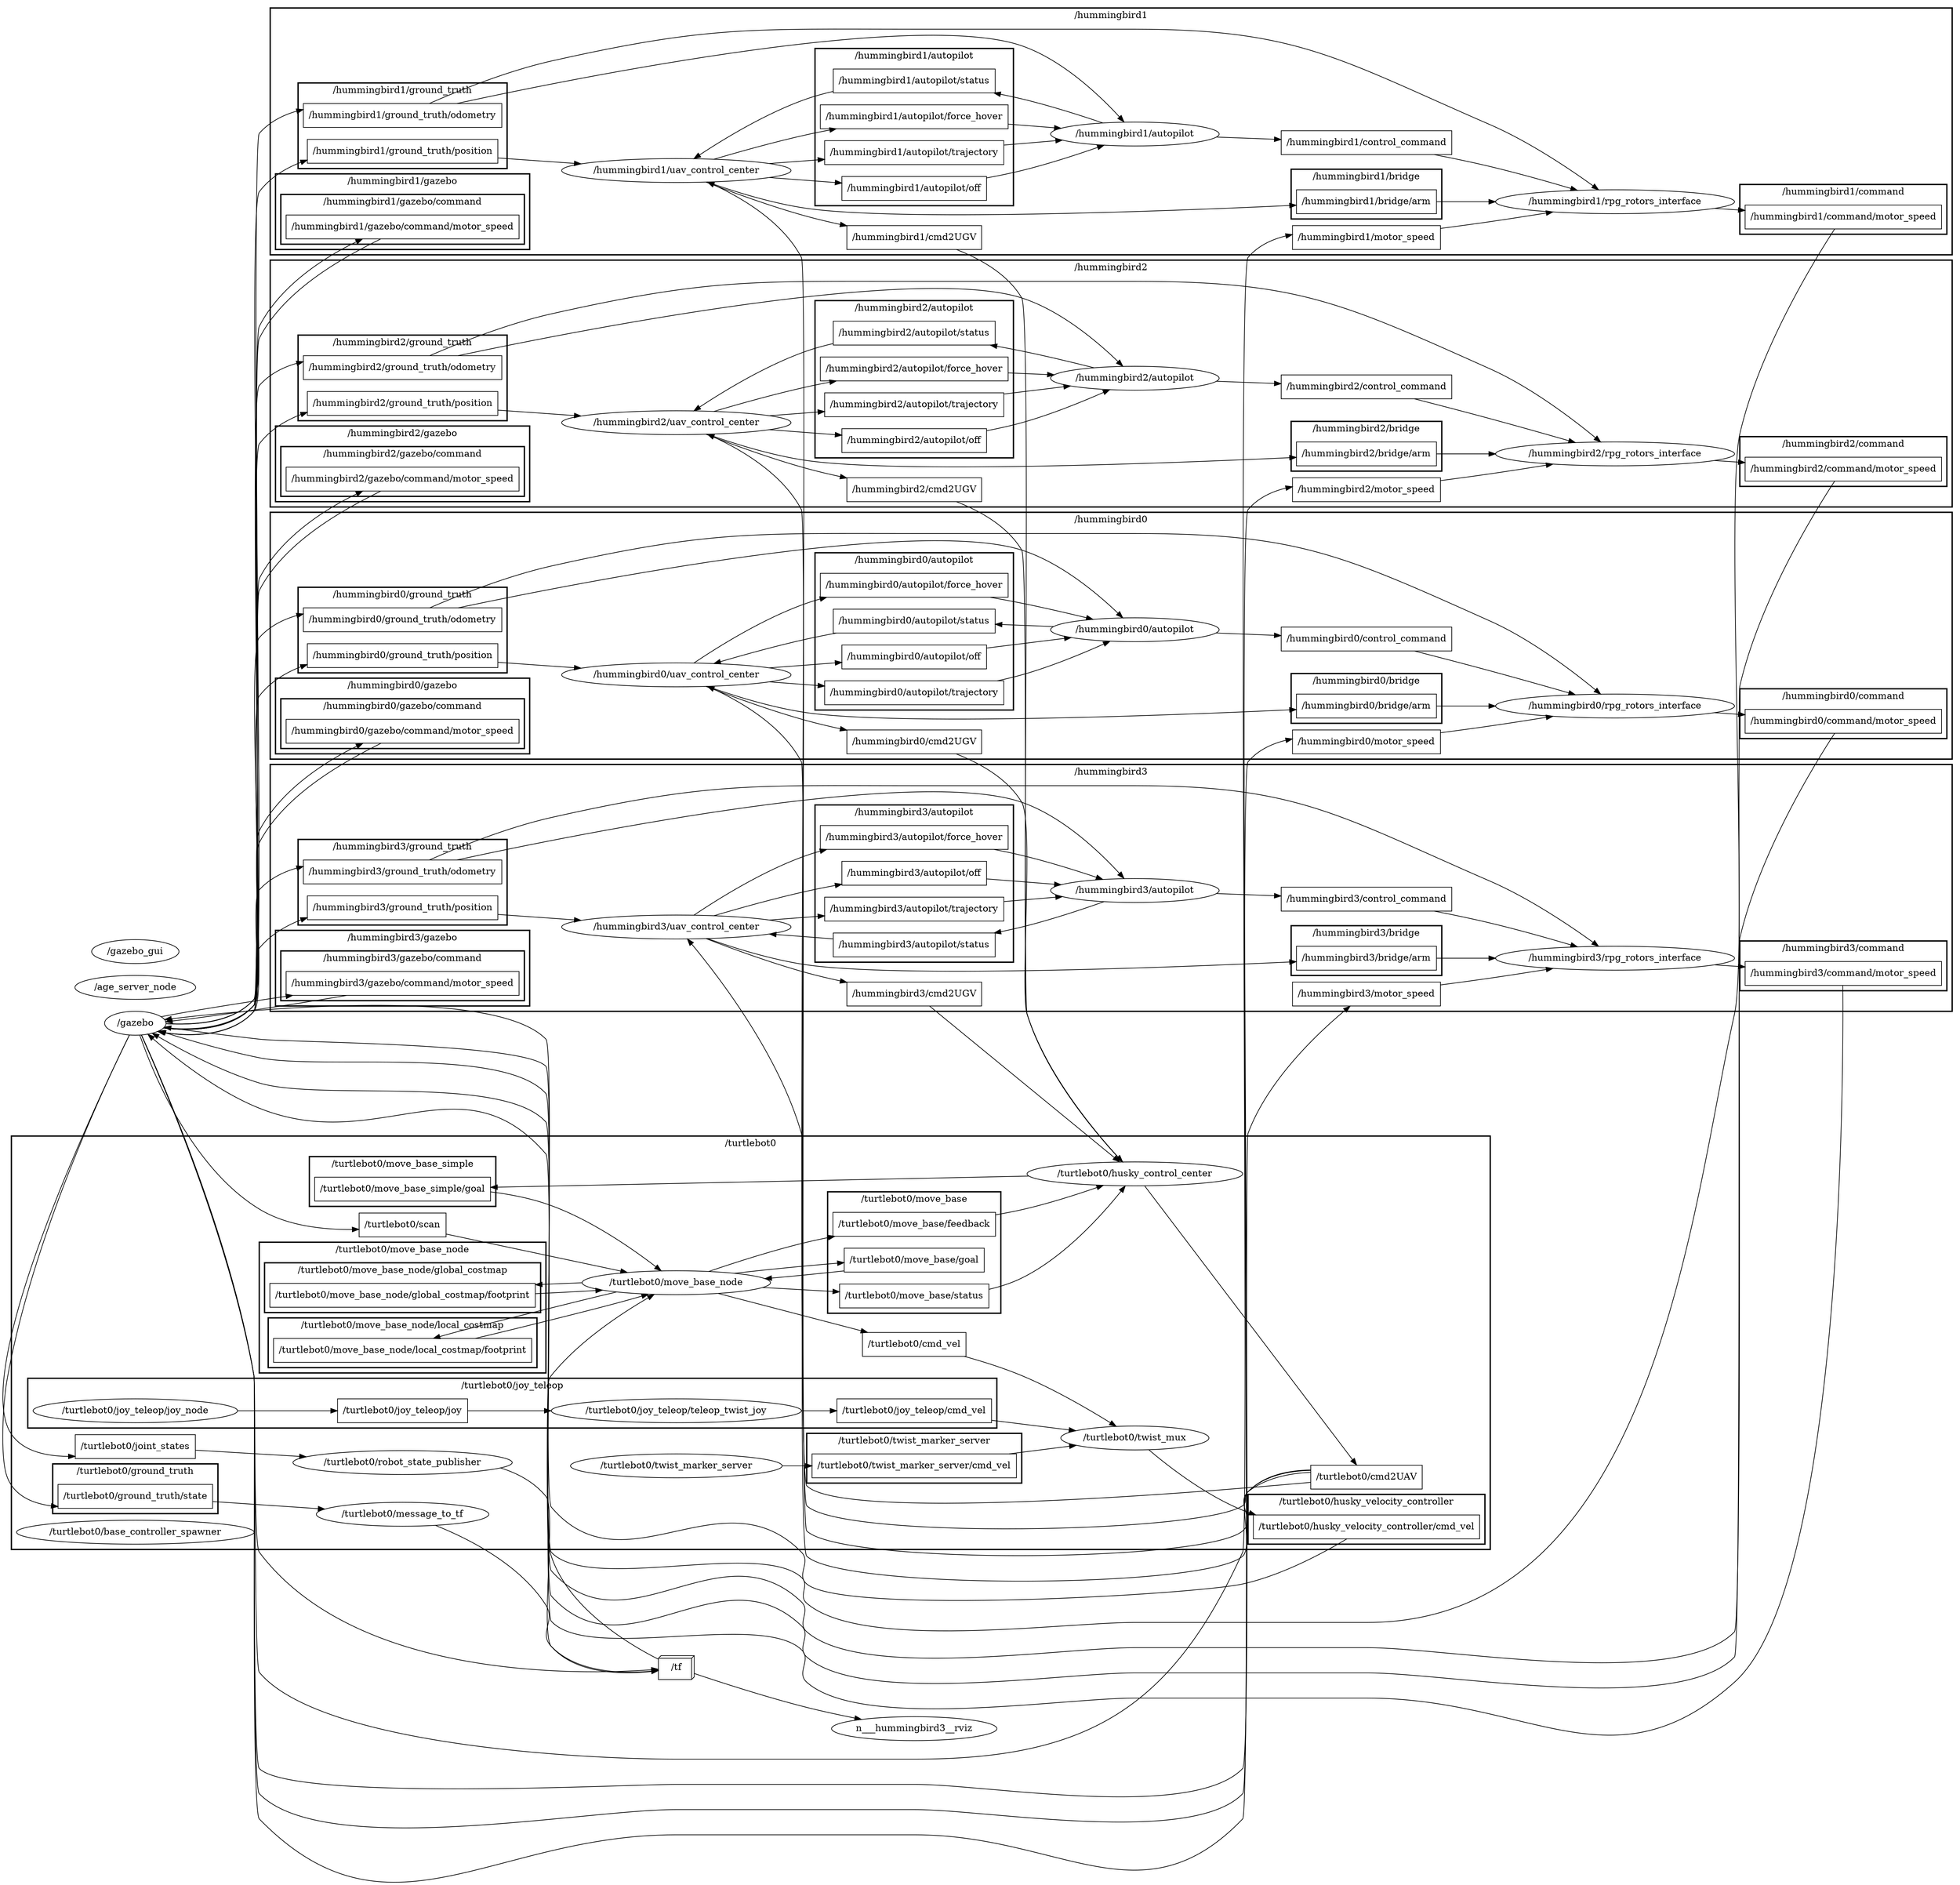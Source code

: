digraph graphname {
	graph [bb="0,0,2340.4,3004",
		compound=True,
		rank=same,
		rankdir=LR,
		ranksep=0.2
	];
	node [label="\N"];
	subgraph cluster___turtlebot0 {
		graph [bb="13.8,483.97,1776.6,1107",
			compound=True,
			label="/turtlebot0",
			lheight=0.21,
			lp="895.21,1095.5",
			lwidth=0.79,
			rank=same,
			rankdir=LR,
			ranksep=0.2,
			style=bold
		];
		subgraph cluster___turtlebot0__move_base_simple {
			graph [bb="364.88,1001,589.88,1076",
				compound=True,
				label="/turtlebot0/move_base_simple",
				lheight=0.21,
				lp="477.38,1064.5",
				lwidth=2.31,
				rank=same,
				rankdir=LR,
				ranksep=0.2,
				style=bold
			];
			t___turtlebot0__move_base_simple__goal			 [URL=topic_3A__turtlebot0__move_base_simple__goal,
				height=0.5,
				label="/turtlebot0/move_base_simple/goal",
				pos="477.38,1027",
				shape=box,
				tooltip="topic:/turtlebot0/move_base_simple/goal",
				width=2.9028];
		}
		subgraph cluster___turtlebot0__move_base {
			graph [bb="984.45,839.97,1191.4,1023",
				compound=True,
				label="/turtlebot0/move_base",
				lheight=0.21,
				lp="1087.9,1011.5",
				lwidth=1.69,
				rank=same,
				rankdir=LR,
				ranksep=0.2,
				style=bold
			];
			t___turtlebot0__move_base__feedback			 [URL=topic_3A__turtlebot0__move_base__feedback,
				height=0.5,
				label="/turtlebot0/move_base/feedback",
				pos="1087.9,973.97",
				shape=box,
				tooltip="topic:/turtlebot0/move_base/feedback",
				width=2.6528];
			t___turtlebot0__move_base__goal			 [URL=topic_3A__turtlebot0__move_base__goal,
				height=0.5,
				label="/turtlebot0/move_base/goal",
				pos="1087.9,919.97",
				shape=box,
				tooltip="topic:/turtlebot0/move_base/goal",
				width=2.2917];
			t___turtlebot0__move_base__status			 [URL=topic_3A__turtlebot0__move_base__status,
				height=0.5,
				label="/turtlebot0/move_base/status",
				pos="1087.9,865.97",
				shape=box,
				tooltip="topic:/turtlebot0/move_base/status",
				width=2.4028];
		}
		subgraph cluster___turtlebot0__ground_truth {
			graph [bb="63.587,537.97,255.59,612.97",
				compound=True,
				label="/turtlebot0/ground_truth",
				lheight=0.21,
				lp="159.59,601.47",
				lwidth=1.82,
				rank=same,
				rankdir=LR,
				ranksep=0.2,
				style=bold
			];
			t___turtlebot0__ground_truth__state			 [URL=topic_3A__turtlebot0__ground_truth__state,
				height=0.5,
				label="/turtlebot0/ground_truth/state",
				pos="159.59,563.97",
				shape=box,
				tooltip="topic:/turtlebot0/ground_truth/state",
				width=2.4444];
		}
		subgraph cluster___turtlebot0__move_base_node {
			graph [bb="305.38,749.97,649.38,946.97",
				compound=True,
				label="/turtlebot0/move_base_node",
				lheight=0.21,
				lp="477.38,935.47",
				lwidth=2.15,
				rank=same,
				rankdir=LR,
				ranksep=0.2,
				style=bold
			];
			subgraph cluster___turtlebot0__move_base_node__global_costmap {
				graph [bb="313.38,840.97,641.38,915.97",
					compound=True,
					label="/turtlebot0/move_base_node/global_costmap",
					lheight=0.21,
					lp="477.38,904.47",
					lwidth=3.40,
					rank=same,
					rankdir=LR,
					ranksep=0.2,
					style=bold
				];
				t___turtlebot0__move_base_node__global_costmap__footprint				 [URL=topic_3A__turtlebot0__move_base_node__global_costmap__footprint,
					height=0.5,
					label="/turtlebot0/move_base_node/global_costmap/footprint",
					pos="477.38,866.97",
					shape=box,
					tooltip="topic:/turtlebot0/move_base_node/global_costmap/footprint",
					width=4.3333];
			}
			subgraph cluster___turtlebot0__move_base_node__local_costmap {
				graph [bb="316.88,757.97,637.88,832.97",
					compound=True,
					label="/turtlebot0/move_base_node/local_costmap",
					lheight=0.21,
					lp="477.38,821.47",
					lwidth=3.31,
					rank=same,
					rankdir=LR,
					ranksep=0.2,
					style=bold
				];
				t___turtlebot0__move_base_node__local_costmap__footprint				 [URL=topic_3A__turtlebot0__move_base_node__local_costmap__footprint,
					height=0.5,
					label="/turtlebot0/move_base_node/local_costmap/footprint",
					pos="477.38,783.97",
					shape=box,
					tooltip="topic:/turtlebot0/move_base_node/local_costmap/footprint",
					width=4.2361];
			}
		}
		subgraph cluster___turtlebot0__joy_teleop {
			graph [bb="29.398,666.97,1188.4,741.97",
				compound=True,
				label="/turtlebot0/joy_teleop",
				lheight=0.21,
				lp="608.92,730.47",
				lwidth=1.64,
				rank=same,
				rankdir=LR,
				ranksep=0.2,
				style=bold
			];
			t___turtlebot0__joy_teleop__cmd_vel			 [URL=topic_3A__turtlebot0__joy_teleop__cmd_vel,
				height=0.5,
				label="/turtlebot0/joy_teleop/cmd_vel",
				pos="1087.9,692.97",
				shape=box,
				tooltip="topic:/turtlebot0/joy_teleop/cmd_vel",
				width=2.5694];
			t___turtlebot0__joy_teleop__joy			 [URL=topic_3A__turtlebot0__joy_teleop__joy,
				height=0.5,
				label="/turtlebot0/joy_teleop/joy",
				pos="477.38,692.97",
				shape=box,
				tooltip="topic:/turtlebot0/joy_teleop/joy",
				width=2.1528];
			n___turtlebot0__joy_teleop__teleop_twist_joy			 [URL=__turtlebot0__joy_teleop__teleop_twist_joy,
				height=0.5,
				label="/turtlebot0/joy_teleop/teleop_twist_joy",
				pos="804.91,692.97",
				shape=ellipse,
				tooltip="/turtlebot0/joy_teleop/teleop_twist_joy",
				width=4.0982];
			t___turtlebot0__joy_teleop__joy -> n___turtlebot0__joy_teleop__teleop_twist_joy			 [penwidth=1,
				pos="e,657.19,692.97 555,692.97 582.65,692.97 614.88,692.97 646.83,692.97"];
			n___turtlebot0__joy_teleop__teleop_twist_joy -> t___turtlebot0__joy_teleop__cmd_vel			 [penwidth=1,
				pos="e,995.21,692.97 952.65,692.97 963.62,692.97 974.54,692.97 985.14,692.97"];
			n___turtlebot0__joy_teleop__joy_node			 [URL=__turtlebot0__joy_teleop__joy_node,
				height=0.5,
				label="/turtlebot0/joy_teleop/joy_node",
				pos="159.59,692.97",
				shape=ellipse,
				tooltip="/turtlebot0/joy_teleop/joy_node",
				width=3.3941];
			n___turtlebot0__joy_teleop__joy_node -> t___turtlebot0__joy_teleop__joy			 [penwidth=1,
				pos="e,399.58,692.97 282,692.97 317.81,692.97 356.23,692.97 389.45,692.97"];
		}
		subgraph cluster___turtlebot0__husky_velocity_controller {
			graph [bb="1483.6,491.97,1768.6,566.97",
				compound=True,
				label="/turtlebot0/husky_velocity_controller",
				lheight=0.21,
				lp="1626.1,555.47",
				lwidth=2.81,
				rank=same,
				rankdir=LR,
				ranksep=0.2,
				style=bold
			];
			t___turtlebot0__husky_velocity_controller__cmd_vel			 [URL=topic_3A__turtlebot0__husky_velocity_controller__cmd_vel,
				height=0.5,
				label="/turtlebot0/husky_velocity_controller/cmd_vel",
				pos="1626.1,517.97",
				shape=box,
				tooltip="topic:/turtlebot0/husky_velocity_controller/cmd_vel",
				width=3.7361];
		}
		subgraph cluster___turtlebot0__twist_marker_server {
			graph [bb="960.45,583.97,1215.4,658.97",
				compound=True,
				label="/turtlebot0/twist_marker_server",
				lheight=0.21,
				lp="1087.9,647.47",
				lwidth=2.39,
				rank=same,
				rankdir=LR,
				ranksep=0.2,
				style=bold
			];
			t___turtlebot0__twist_marker_server__cmd_vel			 [URL=topic_3A__turtlebot0__twist_marker_server__cmd_vel,
				height=0.5,
				label="/turtlebot0/twist_marker_server/cmd_vel",
				pos="1087.9,609.97",
				shape=box,
				tooltip="topic:/turtlebot0/twist_marker_server/cmd_vel",
				width=3.3194];
		}
		n___turtlebot0__move_base_node		 [URL=__turtlebot0__move_base_node,
			height=0.5,
			label="/turtlebot0/move_base_node",
			pos="804.91,900.97",
			shape=ellipse,
			tooltip="/turtlebot0/move_base_node",
			width=3.0872];
		t___turtlebot0__move_base_simple__goal -> n___turtlebot0__move_base_node		 [penwidth=1,
			pos="e,785,918.81 582.03,1021.4 604.71,1018.1 628.23,1012.9 649.38,1005 698.59,986.54 747.72,949.87 777.22,925.37"];
		n___turtlebot0__husky_control_center		 [URL=__turtlebot0__husky_control_center,
			height=0.5,
			label="/turtlebot0/husky_control_center",
			pos="1349.5,1050",
			shape=ellipse,
			tooltip="/turtlebot0/husky_control_center",
			width=3.5025];
		t___turtlebot0__move_base__feedback -> n___turtlebot0__husky_control_center		 [penwidth=1,
			pos="e,1312.7,1032.7 1183.5,988.18 1194.3,990.47 1205.2,993.06 1215.4,995.97 1245.4,1004.5 1277.9,1017.4 1303.3,1028.5"];
		t___turtlebot0__move_base__goal -> n___turtlebot0__move_base_node		 [penwidth=1,
			pos="e,915.96,901.82 1005.2,908.22 980.48,906.07 952.81,904.05 926.13,902.42"];
		t___turtlebot0__move_base__status -> n___turtlebot0__husky_control_center		 [penwidth=1,
			pos="e,1339.5,1031.8 1174.5,876.27 1188.8,880.19 1203,885.57 1215.4,892.97 1269.6,925.17 1312.6,987.18 1334.2,1022.9"];
		n___turtlebot0__message_to_tf		 [URL=__turtlebot0__message_to_tf,
			height=0.5,
			label="/turtlebot0/message_to_tf",
			pos="477.38,536.97",
			shape=ellipse,
			tooltip="/turtlebot0/message_to_tf",
			width=2.7984];
		t___turtlebot0__ground_truth__state -> n___turtlebot0__message_to_tf		 [penwidth=1,
			pos="e,386.34,544.71 247.69,556.49 287.57,553.1 334.92,549.08 376.24,545.57"];
		t___turtlebot0__move_base_node__global_costmap__footprint -> n___turtlebot0__move_base_node		 [penwidth=1,
			pos="e,730.77,887.52 633.47,876.43 663.57,879.51 694.01,882.92 720.72,886.25"];
		t___turtlebot0__move_base_node__local_costmap__footprint -> n___turtlebot0__move_base_node		 [penwidth=1,
			pos="e,779.59,883.33 569.38,801.99 595.41,809.62 623.64,818.74 649.38,827.97 691.59,843.13 739.14,863.14 770.43,878.67"];
		n___turtlebot0__twist_mux		 [URL=__turtlebot0__twist_mux,
			height=0.5,
			label="/turtlebot0/twist_mux",
			pos="1349.5,650.97",
			shape=ellipse,
			tooltip="/turtlebot0/twist_mux",
			width=2.4192];
		t___turtlebot0__joy_teleop__cmd_vel -> n___turtlebot0__twist_mux		 [penwidth=1,
			pos="e,1280.5,662.05 1180.5,678.11 1209.9,673.4 1242,668.24 1270.3,663.7"];
		t___turtlebot0__twist_marker_server__cmd_vel -> n___turtlebot0__twist_mux		 [penwidth=1,
			pos="e,1279.9,640.06 1203.1,628.02 1225.6,631.54 1248.7,635.17 1269.7,638.47"];
		t___turtlebot0__cmd2UAV		 [URL=topic_3A__turtlebot0__cmd2UAV,
			height=0.5,
			label="/turtlebot0/cmd2UAV",
			pos="1626.1,592.97",
			shape=box,
			tooltip="topic:/turtlebot0/cmd2UAV",
			width=1.9028];
		t___turtlebot0__scan		 [URL=topic_3A__turtlebot0__scan,
			height=0.5,
			label="/turtlebot0/scan",
			pos="477.38,972.97",
			shape=box,
			tooltip="topic:/turtlebot0/scan",
			width=1.4028];
		t___turtlebot0__scan -> n___turtlebot0__move_base_node		 [penwidth=1,
			pos="e,738.97,915.47 528.19,961.8 581.89,950 667.19,931.25 728.89,917.68"];
		t___turtlebot0__joint_states		 [URL=topic_3A__turtlebot0__joint_states,
			height=0.5,
			label="/turtlebot0/joint_states",
			pos="159.59,638.97",
			shape=box,
			tooltip="topic:/turtlebot0/joint_states",
			width=1.9167];
		n___turtlebot0__robot_state_publisher		 [URL=__turtlebot0__robot_state_publisher,
			height=0.5,
			label="/turtlebot0/robot_state_publisher",
			pos="477.38,614.97",
			shape=ellipse,
			tooltip="/turtlebot0/robot_state_publisher",
			width=3.5025];
		t___turtlebot0__joint_states -> n___turtlebot0__robot_state_publisher		 [penwidth=1,
			pos="e,365.71,623.41 228.93,633.74 265.96,630.94 312.62,627.42 355.48,624.18"];
		t___turtlebot0__cmd_vel		 [URL=topic_3A__turtlebot0__cmd_vel,
			height=0.5,
			label="/turtlebot0/cmd_vel",
			pos="1087.9,792.97",
			shape=box,
			tooltip="topic:/turtlebot0/cmd_vel",
			width=1.7222];
		t___turtlebot0__cmd_vel -> n___turtlebot0__twist_mux		 [penwidth=1,
			pos="e,1328.4,668.65 1146.8,774.92 1168.9,767.21 1193.8,757.35 1215.4,745.97 1253.9,725.7 1294.2,695.87 1320.4,675.06"];
		n___turtlebot0__base_controller_spawner		 [URL=__turtlebot0__base_controller_spawner,
			height=0.5,
			label="/turtlebot0/base_controller_spawner",
			pos="159.59,509.97",
			shape=ellipse,
			tooltip="/turtlebot0/base_controller_spawner",
			width=3.8274];
		n___turtlebot0__husky_control_center -> t___turtlebot0__move_base_simple__goal		 [penwidth=1,
			pos="e,582.14,1029.7 1225.2,1046.7 1056.2,1042.2 756.23,1034.3 592.26,1030"];
		n___turtlebot0__husky_control_center -> t___turtlebot0__cmd2UAV		 [penwidth=1,
			pos="e,1615.1,611.22 1360.6,1031.8 1403.4,961.05 1558.8,704.21 1609.8,619.95"];
		n___turtlebot0__twist_marker_server		 [URL=__turtlebot0__twist_marker_server,
			height=0.5,
			label="/turtlebot0/twist_marker_server",
			pos="804.91,609.97",
			shape=ellipse,
			tooltip="/turtlebot0/twist_marker_server",
			width=3.3941];
		n___turtlebot0__twist_marker_server -> t___turtlebot0__twist_marker_server__cmd_vel		 [penwidth=1,
			pos="e,968.4,609.97 927.41,609.97 937.61,609.97 947.94,609.97 958.19,609.97"];
		n___turtlebot0__move_base_node -> t___turtlebot0__move_base__feedback		 [penwidth=1,
			pos="e,998.23,955.91 855.42,917.01 885.71,926.35 925.1,938.02 960.45,946.97 969.48,949.26 978.91,951.51 988.37,953.68"];
		n___turtlebot0__move_base_node -> t___turtlebot0__move_base__goal		 [penwidth=1,
			pos="e,1005.4,920.63 888.68,912.82 922.21,915.72 960.96,918.37 995.33,920.13"];
		n___turtlebot0__move_base_node -> t___turtlebot0__move_base__status		 [penwidth=1,
			pos="e,1001.2,876.7 893.3,890.04 924.33,886.21 959.35,881.88 991.04,877.96"];
		n___turtlebot0__move_base_node -> t___turtlebot0__move_base_node__global_costmap__footprint		 [penwidth=1,
			pos="e,589.18,885.02 697.49,896.2 666.02,893.37 631.4,889.83 599.12,886.16"];
		n___turtlebot0__move_base_node -> t___turtlebot0__move_base_node__local_costmap__footprint		 [penwidth=1,
			pos="e,516.65,802.04 750.68,885.21 721.01,873.6 683.45,858.21 649.38,845.97 608.42,831.27 561.13,816.88 526.51,805.37"];
		n___turtlebot0__move_base_node -> t___turtlebot0__cmd_vel		 [penwidth=1,
			pos="e,1031.5,811.07 843.28,884.05 874.58,870.46 920.06,851.2 960.45,835.97 980.27,828.5 1002,820.93 1021.9,814.26"];
		n___turtlebot0__twist_mux -> t___turtlebot0__husky_velocity_controller__cmd_vel		 [penwidth=1,
			pos="e,1493.1,536.07 1365.2,632.91 1388.4,607.58 1434.3,562.15 1483.6,539.97 1483.7,539.93 1483.8,539.89 1483.9,539.84"];
	}
	subgraph cluster___hummingbird1 {
		graph [bb="314.88,2561,2332.4,2996",
			compound=True,
			label="/hummingbird1",
			lheight=0.21,
			lp="1323.6,2984.5",
			lwidth=1.19,
			rank=same,
			rankdir=LR,
			ranksep=0.2,
			style=bold
		];
		subgraph cluster___hummingbird1__ground_truth {
			graph [bb="352.88,2698,601.88,2827",
				compound=True,
				label="/hummingbird1/ground_truth",
				lheight=0.21,
				lp="477.38,2815.5",
				lwidth=2.22,
				rank=same,
				rankdir=LR,
				ranksep=0.2,
				style=bold
			];
			t___hummingbird1__ground_truth__position			 [URL=topic_3A__hummingbird1__ground_truth__position,
				height=0.5,
				label="/hummingbird1/ground_truth/position",
				pos="477.38,2724",
				shape=box,
				tooltip="topic:/hummingbird1/ground_truth/position",
				width=3.1111];
			t___hummingbird1__ground_truth__odometry			 [URL=topic_3A__hummingbird1__ground_truth__odometry,
				height=0.5,
				label="/hummingbird1/ground_truth/odometry",
				pos="477.38,2778",
				shape=box,
				tooltip="topic:/hummingbird1/ground_truth/odometry",
				width=3.2361];
		}
		subgraph cluster___hummingbird1__autopilot {
			graph [bb="968.45,2698,1207.4,2935",
				compound=True,
				label="/hummingbird1/autopilot",
				lheight=0.21,
				lp="1087.9,2923.5",
				lwidth=1.92,
				rank=same,
				rankdir=LR,
				ranksep=0.2,
				style=bold
			];
			t___hummingbird1__autopilot__status			 [URL=topic_3A__hummingbird1__autopilot__status,
				height=0.5,
				label="/hummingbird1/autopilot/status",
				pos="1087.9,2886",
				shape=box,
				tooltip="topic:/hummingbird1/autopilot/status",
				width=2.6111];
			t___hummingbird1__autopilot__force_hover			 [URL=topic_3A__hummingbird1__autopilot__force_hover,
				height=0.5,
				label="/hummingbird1/autopilot/force_hover",
				pos="1087.9,2832",
				shape=box,
				tooltip="topic:/hummingbird1/autopilot/force_hover",
				width=3.0972];
			t___hummingbird1__autopilot__trajectory			 [URL=topic_3A__hummingbird1__autopilot__trajectory,
				height=0.5,
				label="/hummingbird1/autopilot/trajectory",
				pos="1087.9,2778",
				shape=box,
				tooltip="topic:/hummingbird1/autopilot/trajectory",
				width=2.9028];
			t___hummingbird1__autopilot__off			 [URL=topic_3A__hummingbird1__autopilot__off,
				height=0.5,
				label="/hummingbird1/autopilot/off",
				pos="1087.9,2724",
				shape=box,
				tooltip="topic:/hummingbird1/autopilot/off",
				width=2.4028];
		}
		subgraph cluster___hummingbird1__gazebo {
			graph [bb="322.88,2569,631.88,2683",
				compound=True,
				label="/hummingbird1/gazebo",
				lheight=0.21,
				lp="477.38,2671.5",
				lwidth=1.78,
				rank=same,
				rankdir=LR,
				ranksep=0.2,
				style=bold
			];
			subgraph cluster___hummingbird1__gazebo__command {
				graph [bb="330.88,2577,623.88,2652",
					compound=True,
					label="/hummingbird1/gazebo/command",
					lheight=0.21,
					lp="477.38,2640.5",
					lwidth=2.60,
					rank=same,
					rankdir=LR,
					ranksep=0.2,
					style=bold
				];
				t___hummingbird1__gazebo__command__motor_speed				 [URL=topic_3A__hummingbird1__gazebo__command__motor_speed,
					height=0.5,
					label="/hummingbird1/gazebo/command/motor_speed",
					pos="477.38,2603",
					shape=box,
					tooltip="topic:/hummingbird1/gazebo/command/motor_speed",
					width=3.8472];
			}
		}
		subgraph cluster___hummingbird1__command {
			graph [bb="2073.4,2592,2324.4,2667",
				compound=True,
				label="/hummingbird1/command",
				lheight=0.21,
				lp="2198.9,2655.5",
				lwidth=2.01,
				rank=same,
				rankdir=LR,
				ranksep=0.2,
				style=bold
			];
			t___hummingbird1__command__motor_speed			 [URL=topic_3A__hummingbird1__command__motor_speed,
				height=0.5,
				label="/hummingbird1/command/motor_speed",
				pos="2198.9,2618",
				shape=box,
				tooltip="topic:/hummingbird1/command/motor_speed",
				width=3.2639];
		}
		subgraph cluster___hummingbird1__bridge {
			graph [bb="996.95,2615,1178.9,2690",
				compound=True,
				label="/hummingbird1/bridge",
				lheight=0.21,
				lp="1087.9,2678.5",
				lwidth=1.72,
				rank=same,
				rankdir=LR,
				ranksep=0.2,
				style=bold
			];
			t___hummingbird1__bridge__arm			 [URL=topic_3A__hummingbird1__bridge__arm,
				height=0.5,
				label="/hummingbird1/bridge/arm",
				pos="1087.9,2641",
				shape=box,
				tooltip="topic:/hummingbird1/bridge/arm",
				width=2.3056];
		}
		n___hummingbird1__uav_control_center		 [URL=__hummingbird1__uav_control_center,
			height=0.5,
			label="/hummingbird1/uav_control_center",
			pos="804.91,2724",
			shape=ellipse,
			tooltip="/hummingbird1/uav_control_center",
			width=3.7913];
		t___hummingbird1__ground_truth__position -> n___hummingbird1__uav_control_center		 [penwidth=1,
			pos="e,668.17,2724 589.64,2724 611.66,2724 635.06,2724 658.01,2724"];
		n___hummingbird1__rpg_rotors_interface		 [URL=__hummingbird1__rpg_rotors_interface,
			height=0.5,
			label="/hummingbird1/rpg_rotors_interface",
			pos="1925,2641",
			shape=ellipse,
			tooltip="/hummingbird1/rpg_rotors_interface",
			width=3.8997];
		t___hummingbird1__ground_truth__odometry -> n___hummingbird1__rpg_rotors_interface		 [penwidth=1,
			pos="e,1908.1,2659.3 497.53,2796.1 529.13,2823.4 593.34,2874.5 657.38,2900 837.19,2971.4 894.48,2964 1087.9,2964 1087.9,2964 1087.9,2964 1349.5,2964 1592.1,2964 1827.1,2743 1901.1,2666.6"];
		n___hummingbird1__autopilot		 [URL=__hummingbird1__autopilot,
			height=0.5,
			label="/hummingbird1/autopilot",
			pos="1349.5,2805",
			shape=ellipse,
			tooltip="/hummingbird1/autopilot",
			width=2.7803];
		t___hummingbird1__ground_truth__odometry -> n___hummingbird1__autopilot		 [penwidth=1,
			pos="e,1338.3,2823.3 516.98,2796.1 598.09,2832 789.85,2911.3 960.45,2939 1016.4,2948 1163.1,2960.7 1215.4,2939 1267.7,2917.3 1310.2,2864.4 1332.5,2831.9"];
		t___hummingbird1__autopilot__status -> n___hummingbird1__uav_control_center		 [penwidth=1,
			pos="e,820.08,2742.1 993.82,2871.8 982.28,2868.4 970.88,2864.2 960.45,2859 905.79,2831.8 854.85,2780.8 826.99,2749.9"];
		t___hummingbird1__autopilot__force_hover -> n___hummingbird1__autopilot		 [penwidth=1,
			pos="e,1262.3,2814 1199.6,2820.4 1217.2,2818.6 1235.2,2816.8 1252.3,2815"];
		t___hummingbird1__autopilot__trajectory -> n___hummingbird1__autopilot		 [penwidth=1,
			pos="e,1262.4,2796 1192.5,2788.8 1212.2,2790.8 1232.8,2792.9 1252.3,2794.9"];
		t___hummingbird1__autopilot__off -> n___hummingbird1__autopilot		 [penwidth=1,
			pos="e,1312.9,2788.2 1174.5,2740.2 1188.3,2743.4 1202.4,2747 1215.4,2751 1245.4,2760.1 1277.9,2773.1 1303.5,2784.1"];
		t___hummingbird1__bridge__arm -> n___hummingbird1__rpg_rotors_interface		 [penwidth=1,
			pos="e,1784.6,2641 1171.3,2641 1311.8,2641 1598,2641 1774.4,2641"];
		t___hummingbird1__cmd2UGV		 [URL=topic_3A__hummingbird1__cmd2UGV,
			height=0.5,
			label="/hummingbird1/cmd2UGV",
			pos="1087.9,2587",
			shape=box,
			tooltip="topic:/hummingbird1/cmd2UGV",
			width=2.3056];
		t___hummingbird1__control_command		 [URL=topic_3A__hummingbird1__control_command,
			height=0.5,
			label="/hummingbird1/control_command",
			pos="1626.1,2728",
			shape=box,
			tooltip="topic:/hummingbird1/control_command",
			width=2.8611];
		t___hummingbird1__control_command -> n___hummingbird1__rpg_rotors_interface		 [penwidth=1,
			pos="e,1868.2,2657.5 1688.1,2709.9 1737.9,2695.5 1807.7,2675.1 1858.6,2660.3"];
		t___hummingbird1__motor_speed		 [URL=topic_3A__hummingbird1__motor_speed,
			height=0.5,
			label="/hummingbird1/motor_speed",
			pos="1626.1,2596",
			shape=box,
			tooltip="topic:/hummingbird1/motor_speed",
			width=2.4444];
		t___hummingbird1__motor_speed -> n___hummingbird1__rpg_rotors_interface		 [penwidth=1,
			pos="e,1834,2627.3 1714.2,2609.2 1748.7,2614.4 1788.4,2620.4 1824,2625.8"];
		n___hummingbird1__rpg_rotors_interface -> t___hummingbird1__command__motor_speed		 [penwidth=1,
			pos="e,2081.3,2627.9 2042.8,2631.1 2052.1,2630.3 2061.6,2629.5 2071.1,2628.7"];
		n___hummingbird1__uav_control_center -> t___hummingbird1__autopilot__force_hover		 [penwidth=1,
			pos="e,989.39,2813.9 833.08,2741.6 863.45,2760 913.74,2788.2 960.45,2805 966.67,2807.2 973.14,2809.3 979.71,2811.2"];
		n___hummingbird1__uav_control_center -> t___hummingbird1__autopilot__trajectory		 [penwidth=1,
			pos="e,993.53,2760 882.63,2738.8 913.7,2744.7 949.96,2751.6 983.29,2758"];
		n___hummingbird1__uav_control_center -> t___hummingbird1__autopilot__off		 [penwidth=1,
			pos="e,1001.2,2724 941.46,2724 958.15,2724 974.95,2724 990.9,2724"];
		n___hummingbird1__uav_control_center -> t___hummingbird1__bridge__arm		 [penwidth=1,
			pos="e,1026.4,2659 861.17,2707.5 905.81,2694.4 968.51,2676 1016.7,2661.9"];
		n___hummingbird1__uav_control_center -> t___hummingbird1__cmd2UGV		 [penwidth=1,
			pos="e,1004.7,2597.1 823.77,2705.9 851.4,2680.5 905.59,2634.6 960.45,2611 971.27,2606.3 983,2602.5 994.81,2599.5"];
		n___hummingbird1__autopilot -> t___hummingbird1__autopilot__status		 [penwidth=1,
			pos="e,1182.1,2868 1312.9,2821.8 1286.3,2833.4 1249.2,2848.7 1215.4,2859 1207.8,2861.3 1199.9,2863.5 1191.9,2865.5"];
		n___hummingbird1__autopilot -> t___hummingbird1__control_command		 [penwidth=1,
			pos="e,1561.2,2746 1403.9,2789.9 1446,2778.1 1504.9,2761.7 1551.5,2748.8"];
	}
	subgraph cluster___hummingbird2 {
		graph [bb="314.88,2118,2332.4,2553",
			compound=True,
			label="/hummingbird2",
			lheight=0.21,
			lp="1323.6,2541.5",
			lwidth=1.19,
			rank=same,
			rankdir=LR,
			ranksep=0.2,
			style=bold
		];
		subgraph cluster___hummingbird2__ground_truth {
			graph [bb="352.88,2255,601.88,2384",
				compound=True,
				label="/hummingbird2/ground_truth",
				lheight=0.21,
				lp="477.38,2372.5",
				lwidth=2.22,
				rank=same,
				rankdir=LR,
				ranksep=0.2,
				style=bold
			];
			t___hummingbird2__ground_truth__position			 [URL=topic_3A__hummingbird2__ground_truth__position,
				height=0.5,
				label="/hummingbird2/ground_truth/position",
				pos="477.38,2281",
				shape=box,
				tooltip="topic:/hummingbird2/ground_truth/position",
				width=3.1111];
			t___hummingbird2__ground_truth__odometry			 [URL=topic_3A__hummingbird2__ground_truth__odometry,
				height=0.5,
				label="/hummingbird2/ground_truth/odometry",
				pos="477.38,2335",
				shape=box,
				tooltip="topic:/hummingbird2/ground_truth/odometry",
				width=3.2361];
		}
		subgraph cluster___hummingbird2__bridge {
			graph [bb="996.95,2172,1178.9,2247",
				compound=True,
				label="/hummingbird2/bridge",
				lheight=0.21,
				lp="1087.9,2235.5",
				lwidth=1.72,
				rank=same,
				rankdir=LR,
				ranksep=0.2,
				style=bold
			];
			t___hummingbird2__bridge__arm			 [URL=topic_3A__hummingbird2__bridge__arm,
				height=0.5,
				label="/hummingbird2/bridge/arm",
				pos="1087.9,2198",
				shape=box,
				tooltip="topic:/hummingbird2/bridge/arm",
				width=2.3056];
		}
		subgraph cluster___hummingbird2__autopilot {
			graph [bb="968.45,2255,1207.4,2492",
				compound=True,
				label="/hummingbird2/autopilot",
				lheight=0.21,
				lp="1087.9,2480.5",
				lwidth=1.92,
				rank=same,
				rankdir=LR,
				ranksep=0.2,
				style=bold
			];
			t___hummingbird2__autopilot__status			 [URL=topic_3A__hummingbird2__autopilot__status,
				height=0.5,
				label="/hummingbird2/autopilot/status",
				pos="1087.9,2443",
				shape=box,
				tooltip="topic:/hummingbird2/autopilot/status",
				width=2.6111];
			t___hummingbird2__autopilot__force_hover			 [URL=topic_3A__hummingbird2__autopilot__force_hover,
				height=0.5,
				label="/hummingbird2/autopilot/force_hover",
				pos="1087.9,2389",
				shape=box,
				tooltip="topic:/hummingbird2/autopilot/force_hover",
				width=3.0972];
			t___hummingbird2__autopilot__trajectory			 [URL=topic_3A__hummingbird2__autopilot__trajectory,
				height=0.5,
				label="/hummingbird2/autopilot/trajectory",
				pos="1087.9,2335",
				shape=box,
				tooltip="topic:/hummingbird2/autopilot/trajectory",
				width=2.9028];
			t___hummingbird2__autopilot__off			 [URL=topic_3A__hummingbird2__autopilot__off,
				height=0.5,
				label="/hummingbird2/autopilot/off",
				pos="1087.9,2281",
				shape=box,
				tooltip="topic:/hummingbird2/autopilot/off",
				width=2.4028];
		}
		subgraph cluster___hummingbird2__gazebo {
			graph [bb="322.88,2126,631.88,2240",
				compound=True,
				label="/hummingbird2/gazebo",
				lheight=0.21,
				lp="477.38,2228.5",
				lwidth=1.78,
				rank=same,
				rankdir=LR,
				ranksep=0.2,
				style=bold
			];
			subgraph cluster___hummingbird2__gazebo__command {
				graph [bb="330.88,2134,623.88,2209",
					compound=True,
					label="/hummingbird2/gazebo/command",
					lheight=0.21,
					lp="477.38,2197.5",
					lwidth=2.60,
					rank=same,
					rankdir=LR,
					ranksep=0.2,
					style=bold
				];
				t___hummingbird2__gazebo__command__motor_speed				 [URL=topic_3A__hummingbird2__gazebo__command__motor_speed,
					height=0.5,
					label="/hummingbird2/gazebo/command/motor_speed",
					pos="477.38,2160",
					shape=box,
					tooltip="topic:/hummingbird2/gazebo/command/motor_speed",
					width=3.8472];
			}
		}
		subgraph cluster___hummingbird2__command {
			graph [bb="2073.4,2149,2324.4,2224",
				compound=True,
				label="/hummingbird2/command",
				lheight=0.21,
				lp="2198.9,2212.5",
				lwidth=2.01,
				rank=same,
				rankdir=LR,
				ranksep=0.2,
				style=bold
			];
			t___hummingbird2__command__motor_speed			 [URL=topic_3A__hummingbird2__command__motor_speed,
				height=0.5,
				label="/hummingbird2/command/motor_speed",
				pos="2198.9,2175",
				shape=box,
				tooltip="topic:/hummingbird2/command/motor_speed",
				width=3.2639];
		}
		n___hummingbird2__uav_control_center		 [URL=__hummingbird2__uav_control_center,
			height=0.5,
			label="/hummingbird2/uav_control_center",
			pos="804.91,2281",
			shape=ellipse,
			tooltip="/hummingbird2/uav_control_center",
			width=3.7913];
		t___hummingbird2__ground_truth__position -> n___hummingbird2__uav_control_center		 [penwidth=1,
			pos="e,668.17,2281 589.64,2281 611.66,2281 635.06,2281 658.01,2281"];
		n___hummingbird2__rpg_rotors_interface		 [URL=__hummingbird2__rpg_rotors_interface,
			height=0.5,
			label="/hummingbird2/rpg_rotors_interface",
			pos="1925,2198",
			shape=ellipse,
			tooltip="/hummingbird2/rpg_rotors_interface",
			width=3.8997];
		t___hummingbird2__ground_truth__odometry -> n___hummingbird2__rpg_rotors_interface		 [penwidth=1,
			pos="e,1908.1,2216.3 497.53,2353.1 529.13,2380.4 593.34,2431.5 657.38,2457 837.19,2528.4 894.48,2521 1087.9,2521 1087.9,2521 1087.9,2521 1349.5,2521 1592.1,2521 1827.1,2300 1901.1,2223.6"];
		n___hummingbird2__autopilot		 [URL=__hummingbird2__autopilot,
			height=0.5,
			label="/hummingbird2/autopilot",
			pos="1349.5,2362",
			shape=ellipse,
			tooltip="/hummingbird2/autopilot",
			width=2.7803];
		t___hummingbird2__ground_truth__odometry -> n___hummingbird2__autopilot		 [penwidth=1,
			pos="e,1338.3,2380.3 516.98,2353.1 598.09,2389 789.85,2468.3 960.45,2496 1016.4,2505 1163.1,2517.7 1215.4,2496 1267.7,2474.3 1310.2,2421.4 1332.5,2388.9"];
		t___hummingbird2__bridge__arm -> n___hummingbird2__rpg_rotors_interface		 [penwidth=1,
			pos="e,1784.6,2198 1171.3,2198 1311.8,2198 1598,2198 1774.4,2198"];
		t___hummingbird2__autopilot__status -> n___hummingbird2__uav_control_center		 [penwidth=1,
			pos="e,820.08,2299.1 993.82,2428.8 982.28,2425.4 970.88,2421.2 960.45,2416 905.79,2388.8 854.85,2337.8 826.99,2306.9"];
		t___hummingbird2__autopilot__force_hover -> n___hummingbird2__autopilot		 [penwidth=1,
			pos="e,1262.3,2371 1199.6,2377.4 1217.2,2375.6 1235.2,2373.8 1252.3,2372"];
		t___hummingbird2__autopilot__trajectory -> n___hummingbird2__autopilot		 [penwidth=1,
			pos="e,1262.4,2353 1192.5,2345.8 1212.2,2347.8 1232.8,2349.9 1252.3,2351.9"];
		t___hummingbird2__autopilot__off -> n___hummingbird2__autopilot		 [penwidth=1,
			pos="e,1312.9,2345.2 1174.5,2297.2 1188.3,2300.4 1202.4,2304 1215.4,2308 1245.4,2317.1 1277.9,2330.1 1303.5,2341.1"];
		t___hummingbird2__control_command		 [URL=topic_3A__hummingbird2__control_command,
			height=0.5,
			label="/hummingbird2/control_command",
			pos="1626.1,2299",
			shape=box,
			tooltip="topic:/hummingbird2/control_command",
			width=2.8611];
		t___hummingbird2__control_command -> n___hummingbird2__rpg_rotors_interface		 [penwidth=1,
			pos="e,1875,2214.9 1679.6,2280.9 1731.8,2263.3 1811.3,2236.4 1865.5,2218.1"];
		t___hummingbird2__motor_speed		 [URL=topic_3A__hummingbird2__motor_speed,
			height=0.5,
			label="/hummingbird2/motor_speed",
			pos="1626.1,2153",
			shape=box,
			tooltip="topic:/hummingbird2/motor_speed",
			width=2.4444];
		t___hummingbird2__motor_speed -> n___hummingbird2__rpg_rotors_interface		 [penwidth=1,
			pos="e,1834,2184.3 1714.2,2166.2 1748.7,2171.4 1788.4,2177.4 1824,2182.8"];
		t___hummingbird2__cmd2UGV		 [URL=topic_3A__hummingbird2__cmd2UGV,
			height=0.5,
			label="/hummingbird2/cmd2UGV",
			pos="1087.9,2144",
			shape=box,
			tooltip="topic:/hummingbird2/cmd2UGV",
			width=2.3056];
		n___hummingbird2__rpg_rotors_interface -> t___hummingbird2__command__motor_speed		 [penwidth=1,
			pos="e,2081.3,2184.9 2042.8,2188.1 2052.1,2187.3 2061.6,2186.5 2071.1,2185.7"];
		n___hummingbird2__uav_control_center -> t___hummingbird2__bridge__arm		 [penwidth=1,
			pos="e,1026.4,2216 861.17,2264.5 905.81,2251.4 968.51,2233 1016.7,2218.9"];
		n___hummingbird2__uav_control_center -> t___hummingbird2__autopilot__force_hover		 [penwidth=1,
			pos="e,989.39,2370.9 833.08,2298.6 863.45,2317 913.74,2345.2 960.45,2362 966.67,2364.2 973.14,2366.3 979.71,2368.2"];
		n___hummingbird2__uav_control_center -> t___hummingbird2__autopilot__trajectory		 [penwidth=1,
			pos="e,993.53,2317 882.63,2295.8 913.7,2301.7 949.96,2308.6 983.29,2315"];
		n___hummingbird2__uav_control_center -> t___hummingbird2__autopilot__off		 [penwidth=1,
			pos="e,1001.2,2281 941.46,2281 958.15,2281 974.95,2281 990.9,2281"];
		n___hummingbird2__uav_control_center -> t___hummingbird2__cmd2UGV		 [penwidth=1,
			pos="e,1004.7,2154.1 823.77,2262.9 851.4,2237.5 905.59,2191.6 960.45,2168 971.27,2163.3 983,2159.5 994.81,2156.5"];
		n___hummingbird2__autopilot -> t___hummingbird2__autopilot__status		 [penwidth=1,
			pos="e,1182.1,2425 1312.9,2378.8 1286.3,2390.4 1249.2,2405.7 1215.4,2416 1207.8,2418.3 1199.9,2420.5 1191.9,2422.5"];
		n___hummingbird2__autopilot -> t___hummingbird2__control_command		 [penwidth=1,
			pos="e,1546.9,2317 1411.6,2347.8 1448.5,2339.4 1496,2328.6 1536.9,2319.3"];
	}
	subgraph cluster___hummingbird0 {
		graph [bb="314.88,1738,2332.4,2110",
			compound=True,
			label="/hummingbird0",
			lheight=0.21,
			lp="1323.6,2098.5",
			lwidth=1.19,
			rank=same,
			rankdir=LR,
			ranksep=0.2,
			style=bold
		];
		subgraph cluster___hummingbird0__command {
			graph [bb="2073.4,1769,2324.4,1844",
				compound=True,
				label="/hummingbird0/command",
				lheight=0.21,
				lp="2198.9,1832.5",
				lwidth=2.01,
				rank=same,
				rankdir=LR,
				ranksep=0.2,
				style=bold
			];
			t___hummingbird0__command__motor_speed			 [URL=topic_3A__hummingbird0__command__motor_speed,
				height=0.5,
				label="/hummingbird0/command/motor_speed",
				pos="2198.9,1795",
				shape=box,
				tooltip="topic:/hummingbird0/command/motor_speed",
				width=3.2639];
		}
		subgraph cluster___hummingbird0__autopilot {
			graph [bb="968.45,1812,1207.4,2049",
				compound=True,
				label="/hummingbird0/autopilot",
				lheight=0.21,
				lp="1087.9,2037.5",
				lwidth=1.92,
				rank=same,
				rankdir=LR,
				ranksep=0.2,
				style=bold
			];
			t___hummingbird0__autopilot__force_hover			 [URL=topic_3A__hummingbird0__autopilot__force_hover,
				height=0.5,
				label="/hummingbird0/autopilot/force_hover",
				pos="1087.9,2000",
				shape=box,
				tooltip="topic:/hummingbird0/autopilot/force_hover",
				width=3.0972];
			t___hummingbird0__autopilot__status			 [URL=topic_3A__hummingbird0__autopilot__status,
				height=0.5,
				label="/hummingbird0/autopilot/status",
				pos="1087.9,1946",
				shape=box,
				tooltip="topic:/hummingbird0/autopilot/status",
				width=2.6111];
			t___hummingbird0__autopilot__off			 [URL=topic_3A__hummingbird0__autopilot__off,
				height=0.5,
				label="/hummingbird0/autopilot/off",
				pos="1087.9,1892",
				shape=box,
				tooltip="topic:/hummingbird0/autopilot/off",
				width=2.4028];
			t___hummingbird0__autopilot__trajectory			 [URL=topic_3A__hummingbird0__autopilot__trajectory,
				height=0.5,
				label="/hummingbird0/autopilot/trajectory",
				pos="1087.9,1838",
				shape=box,
				tooltip="topic:/hummingbird0/autopilot/trajectory",
				width=2.9028];
		}
		subgraph cluster___hummingbird0__ground_truth {
			graph [bb="352.88,1868,601.88,1997",
				compound=True,
				label="/hummingbird0/ground_truth",
				lheight=0.21,
				lp="477.38,1985.5",
				lwidth=2.22,
				rank=same,
				rankdir=LR,
				ranksep=0.2,
				style=bold
			];
			t___hummingbird0__ground_truth__position			 [URL=topic_3A__hummingbird0__ground_truth__position,
				height=0.5,
				label="/hummingbird0/ground_truth/position",
				pos="477.38,1894",
				shape=box,
				tooltip="topic:/hummingbird0/ground_truth/position",
				width=3.1111];
			t___hummingbird0__ground_truth__odometry			 [URL=topic_3A__hummingbird0__ground_truth__odometry,
				height=0.5,
				label="/hummingbird0/ground_truth/odometry",
				pos="477.38,1948",
				shape=box,
				tooltip="topic:/hummingbird0/ground_truth/odometry",
				width=3.2361];
		}
		subgraph cluster___hummingbird0__gazebo {
			graph [bb="322.88,1746,631.88,1860",
				compound=True,
				label="/hummingbird0/gazebo",
				lheight=0.21,
				lp="477.38,1848.5",
				lwidth=1.78,
				rank=same,
				rankdir=LR,
				ranksep=0.2,
				style=bold
			];
			subgraph cluster___hummingbird0__gazebo__command {
				graph [bb="330.88,1754,623.88,1829",
					compound=True,
					label="/hummingbird0/gazebo/command",
					lheight=0.21,
					lp="477.38,1817.5",
					lwidth=2.60,
					rank=same,
					rankdir=LR,
					ranksep=0.2,
					style=bold
				];
				t___hummingbird0__gazebo__command__motor_speed				 [URL=topic_3A__hummingbird0__gazebo__command__motor_speed,
					height=0.5,
					label="/hummingbird0/gazebo/command/motor_speed",
					pos="477.38,1780",
					shape=box,
					tooltip="topic:/hummingbird0/gazebo/command/motor_speed",
					width=3.8472];
			}
		}
		subgraph cluster___hummingbird0__bridge {
			graph [bb="1535.1,1792,1717.1,1867",
				compound=True,
				label="/hummingbird0/bridge",
				lheight=0.21,
				lp="1626.1,1855.5",
				lwidth=1.72,
				rank=same,
				rankdir=LR,
				ranksep=0.2,
				style=bold
			];
			t___hummingbird0__bridge__arm			 [URL=topic_3A__hummingbird0__bridge__arm,
				height=0.5,
				label="/hummingbird0/bridge/arm",
				pos="1626.1,1818",
				shape=box,
				tooltip="topic:/hummingbird0/bridge/arm",
				width=2.3056];
		}
		n___hummingbird0__autopilot		 [URL=__hummingbird0__autopilot,
			height=0.5,
			label="/hummingbird0/autopilot",
			pos="1349.5,1932",
			shape=ellipse,
			tooltip="/hummingbird0/autopilot",
			width=2.7803];
		t___hummingbird0__autopilot__force_hover -> n___hummingbird0__autopilot		 [penwidth=1,
			pos="e,1301.4,1947.8 1178,1981.9 1190.6,1979.1 1203.4,1976.1 1215.4,1973 1240.6,1966.5 1268.1,1958.3 1291.6,1950.9"];
		n___hummingbird0__uav_control_center		 [URL=__hummingbird0__uav_control_center,
			height=0.5,
			label="/hummingbird0/uav_control_center",
			pos="804.91,1865",
			shape=ellipse,
			tooltip="/hummingbird0/uav_control_center",
			width=3.7913];
		t___hummingbird0__autopilot__status -> n___hummingbird0__uav_control_center		 [penwidth=1,
			pos="e,849.36,1882.1 996.03,1928 984.01,1925.2 971.89,1922.2 960.45,1919 926.31,1909.5 888.75,1896.5 859.1,1885.7"];
		t___hummingbird0__autopilot__off -> n___hummingbird0__autopilot		 [penwidth=1,
			pos="e,1273.1,1920.3 1174.7,1905.2 1203.2,1909.6 1234.8,1914.4 1263.2,1918.8"];
		t___hummingbird0__autopilot__trajectory -> n___hummingbird0__autopilot		 [penwidth=1,
			pos="e,1320.4,1914.7 1185.8,1856 1195.9,1858.7 1205.9,1861.7 1215.4,1865 1249.2,1876.8 1285.3,1895.2 1311.5,1909.7"];
		t___hummingbird0__ground_truth__position -> n___hummingbird0__uav_control_center		 [penwidth=1,
			pos="e,691.41,1875 589.64,1884 619.17,1881.4 651.19,1878.6 681.28,1875.9"];
		t___hummingbird0__ground_truth__odometry -> n___hummingbird0__autopilot		 [penwidth=1,
			pos="e,1336.8,1949.9 539.59,1966 630.91,1991.4 807.06,2036.5 960.45,2053 1016.8,2059 1162.6,2073.3 1215.4,2053 1264.7,2034 1307.2,1987.7 1330.5,1958.1"];
		n___hummingbird0__rpg_rotors_interface		 [URL=__hummingbird0__rpg_rotors_interface,
			height=0.5,
			label="/hummingbird0/rpg_rotors_interface",
			pos="1925,1818",
			shape=ellipse,
			tooltip="/hummingbird0/rpg_rotors_interface",
			width=3.8997];
		t___hummingbird0__ground_truth__odometry -> n___hummingbird0__rpg_rotors_interface		 [penwidth=1,
			pos="e,1909,1835.9 509.41,1966.1 544.55,1985 603.18,2014.1 657.38,2029 843.1,2080 895.35,2078 1087.9,2078 1087.9,2078 1087.9,2078 1349.5,2078 1548.2,2078 1602.8,2042.2 1776.6,1946 1826.4,1918.4 1874.5,1872.2 1901.8,1843.5"];
		t___hummingbird0__bridge__arm -> n___hummingbird0__rpg_rotors_interface		 [penwidth=1,
			pos="e,1784.4,1818 1709.4,1818 1729.6,1818 1751.9,1818 1774.1,1818"];
		t___hummingbird0__cmd2UGV		 [URL=topic_3A__hummingbird0__cmd2UGV,
			height=0.5,
			label="/hummingbird0/cmd2UGV",
			pos="1087.9,1764",
			shape=box,
			tooltip="topic:/hummingbird0/cmd2UGV",
			width=2.3056];
		t___hummingbird0__motor_speed		 [URL=topic_3A__hummingbird0__motor_speed,
			height=0.5,
			label="/hummingbird0/motor_speed",
			pos="1626.1,1764",
			shape=box,
			tooltip="topic:/hummingbird0/motor_speed",
			width=2.4444];
		t___hummingbird0__motor_speed -> n___hummingbird0__rpg_rotors_interface		 [penwidth=1,
			pos="e,1851.9,1802.6 1714.2,1777.4 1734.7,1780.7 1756.4,1784.3 1776.6,1788 1797.8,1791.8 1820.7,1796.3 1841.9,1800.6"];
		t___hummingbird0__control_command		 [URL=topic_3A__hummingbird0__control_command,
			height=0.5,
			label="/hummingbird0/control_command",
			pos="1626.1,1919",
			shape=box,
			tooltip="topic:/hummingbird0/control_command",
			width=2.8611];
		t___hummingbird0__control_command -> n___hummingbird0__rpg_rotors_interface		 [penwidth=1,
			pos="e,1878.7,1835 1684.2,1901 1712.2,1892.2 1746.2,1881.2 1776.6,1871 1807.3,1860.6 1841.4,1848.5 1869.2,1838.4"];
		n___hummingbird0__autopilot -> t___hummingbird0__autopilot__status		 [penwidth=1,
			pos="e,1182,1940.9 1253.2,1937.1 1233.3,1938.2 1212.3,1939.3 1192.1,1940.4"];
		n___hummingbird0__autopilot -> t___hummingbird0__control_command		 [penwidth=1,
			pos="e,1522.7,1923.8 1446.7,1927.4 1468,1926.4 1490.8,1925.3 1512.7,1924.3"];
		n___hummingbird0__rpg_rotors_interface -> t___hummingbird0__command__motor_speed		 [penwidth=1,
			pos="e,2081.3,1804.9 2042.8,1808.1 2052.1,1807.3 2061.6,1806.5 2071.1,1805.7"];
		n___hummingbird0__uav_control_center -> t___hummingbird0__autopilot__force_hover		 [penwidth=1,
			pos="e,984.88,1981.9 824.95,1882.9 853.13,1907.1 907.03,1949.9 960.45,1973 965.2,1975 970.11,1976.9 975.13,1978.7"];
		n___hummingbird0__uav_control_center -> t___hummingbird0__autopilot__off		 [penwidth=1,
			pos="e,1001,1883.7 915.56,1875.5 940.38,1877.9 966.54,1880.4 990.77,1882.7"];
		n___hummingbird0__uav_control_center -> t___hummingbird0__autopilot__trajectory		 [penwidth=1,
			pos="e,983.4,1847.9 915.56,1854.4 934.48,1852.6 954.18,1850.7 973.21,1848.9"];
		n___hummingbird0__uav_control_center -> t___hummingbird0__bridge__arm		 [penwidth=1,
			pos="e,1542.9,1812.8 841.29,1847.5 872.18,1833.7 918.12,1815.5 960.45,1808 1067.4,1789 1376.3,1803.3 1532.8,1812.2"];
		n___hummingbird0__uav_control_center -> t___hummingbird0__cmd2UGV		 [penwidth=1,
			pos="e,1007.1,1782 839.74,1847.5 870.81,1832.3 917.86,1810.6 960.45,1796 972.2,1791.9 984.72,1788.2 997.14,1784.7"];
	}
	subgraph cluster___hummingbird3 {
		graph [bb="314.88,1295,2332.4,1730",
			compound=True,
			label="/hummingbird3",
			lheight=0.21,
			lp="1323.6,1718.5",
			lwidth=1.19,
			rank=same,
			rankdir=LR,
			ranksep=0.2,
			style=bold
		];
		subgraph cluster___hummingbird3__ground_truth {
			graph [bb="352.88,1432,601.88,1561",
				compound=True,
				label="/hummingbird3/ground_truth",
				lheight=0.21,
				lp="477.38,1549.5",
				lwidth=2.22,
				rank=same,
				rankdir=LR,
				ranksep=0.2,
				style=bold
			];
			t___hummingbird3__ground_truth__position			 [URL=topic_3A__hummingbird3__ground_truth__position,
				height=0.5,
				label="/hummingbird3/ground_truth/position",
				pos="477.38,1458",
				shape=box,
				tooltip="topic:/hummingbird3/ground_truth/position",
				width=3.1111];
			t___hummingbird3__ground_truth__odometry			 [URL=topic_3A__hummingbird3__ground_truth__odometry,
				height=0.5,
				label="/hummingbird3/ground_truth/odometry",
				pos="477.38,1512",
				shape=box,
				tooltip="topic:/hummingbird3/ground_truth/odometry",
				width=3.2361];
		}
		subgraph cluster___hummingbird3__gazebo {
			graph [bb="322.88,1303,631.88,1417",
				compound=True,
				label="/hummingbird3/gazebo",
				lheight=0.21,
				lp="477.38,1405.5",
				lwidth=1.78,
				rank=same,
				rankdir=LR,
				ranksep=0.2,
				style=bold
			];
			subgraph cluster___hummingbird3__gazebo__command {
				graph [bb="330.88,1311,623.88,1386",
					compound=True,
					label="/hummingbird3/gazebo/command",
					lheight=0.21,
					lp="477.38,1374.5",
					lwidth=2.60,
					rank=same,
					rankdir=LR,
					ranksep=0.2,
					style=bold
				];
				t___hummingbird3__gazebo__command__motor_speed				 [URL=topic_3A__hummingbird3__gazebo__command__motor_speed,
					height=0.5,
					label="/hummingbird3/gazebo/command/motor_speed",
					pos="477.38,1337",
					shape=box,
					tooltip="topic:/hummingbird3/gazebo/command/motor_speed",
					width=3.8472];
			}
		}
		subgraph cluster___hummingbird3__bridge {
			graph [bb="996.95,1349,1178.9,1424",
				compound=True,
				label="/hummingbird3/bridge",
				lheight=0.21,
				lp="1087.9,1412.5",
				lwidth=1.72,
				rank=same,
				rankdir=LR,
				ranksep=0.2,
				style=bold
			];
			t___hummingbird3__bridge__arm			 [URL=topic_3A__hummingbird3__bridge__arm,
				height=0.5,
				label="/hummingbird3/bridge/arm",
				pos="1087.9,1375",
				shape=box,
				tooltip="topic:/hummingbird3/bridge/arm",
				width=2.3056];
		}
		subgraph cluster___hummingbird3__autopilot {
			graph [bb="968.45,1432,1207.4,1669",
				compound=True,
				label="/hummingbird3/autopilot",
				lheight=0.21,
				lp="1087.9,1657.5",
				lwidth=1.92,
				rank=same,
				rankdir=LR,
				ranksep=0.2,
				style=bold
			];
			t___hummingbird3__autopilot__force_hover			 [URL=topic_3A__hummingbird3__autopilot__force_hover,
				height=0.5,
				label="/hummingbird3/autopilot/force_hover",
				pos="1087.9,1620",
				shape=box,
				tooltip="topic:/hummingbird3/autopilot/force_hover",
				width=3.0972];
			t___hummingbird3__autopilot__off			 [URL=topic_3A__hummingbird3__autopilot__off,
				height=0.5,
				label="/hummingbird3/autopilot/off",
				pos="1087.9,1566",
				shape=box,
				tooltip="topic:/hummingbird3/autopilot/off",
				width=2.4028];
			t___hummingbird3__autopilot__trajectory			 [URL=topic_3A__hummingbird3__autopilot__trajectory,
				height=0.5,
				label="/hummingbird3/autopilot/trajectory",
				pos="1087.9,1512",
				shape=box,
				tooltip="topic:/hummingbird3/autopilot/trajectory",
				width=2.9028];
			t___hummingbird3__autopilot__status			 [URL=topic_3A__hummingbird3__autopilot__status,
				height=0.5,
				label="/hummingbird3/autopilot/status",
				pos="1087.9,1458",
				shape=box,
				tooltip="topic:/hummingbird3/autopilot/status",
				width=2.6111];
		}
		subgraph cluster___hummingbird3__command {
			graph [bb="2073.4,1326,2324.4,1401",
				compound=True,
				label="/hummingbird3/command",
				lheight=0.21,
				lp="2198.9,1389.5",
				lwidth=2.01,
				rank=same,
				rankdir=LR,
				ranksep=0.2,
				style=bold
			];
			t___hummingbird3__command__motor_speed			 [URL=topic_3A__hummingbird3__command__motor_speed,
				height=0.5,
				label="/hummingbird3/command/motor_speed",
				pos="2198.9,1352",
				shape=box,
				tooltip="topic:/hummingbird3/command/motor_speed",
				width=3.2639];
		}
		n___hummingbird3__uav_control_center		 [URL=__hummingbird3__uav_control_center,
			height=0.5,
			label="/hummingbird3/uav_control_center",
			pos="804.91,1458",
			shape=ellipse,
			tooltip="/hummingbird3/uav_control_center",
			width=3.7913];
		t___hummingbird3__ground_truth__position -> n___hummingbird3__uav_control_center		 [penwidth=1,
			pos="e,668.17,1458 589.64,1458 611.66,1458 635.06,1458 658.01,1458"];
		n___hummingbird3__rpg_rotors_interface		 [URL=__hummingbird3__rpg_rotors_interface,
			height=0.5,
			label="/hummingbird3/rpg_rotors_interface",
			pos="1925,1375",
			shape=ellipse,
			tooltip="/hummingbird3/rpg_rotors_interface",
			width=3.8997];
		t___hummingbird3__ground_truth__odometry -> n___hummingbird3__rpg_rotors_interface		 [penwidth=1,
			pos="e,1908.1,1393.3 497.53,1530.1 529.13,1557.4 593.34,1608.5 657.38,1634 837.19,1705.4 894.48,1698 1087.9,1698 1087.9,1698 1087.9,1698 1349.5,1698 1592.1,1698 1827.1,1477 1901.1,1400.6"];
		n___hummingbird3__autopilot		 [URL=__hummingbird3__autopilot,
			height=0.5,
			label="/hummingbird3/autopilot",
			pos="1349.5,1539",
			shape=ellipse,
			tooltip="/hummingbird3/autopilot",
			width=2.7803];
		t___hummingbird3__ground_truth__odometry -> n___hummingbird3__autopilot		 [penwidth=1,
			pos="e,1338.3,1557.3 516.98,1530.1 598.09,1566 789.85,1645.3 960.45,1673 1016.4,1682 1163.1,1694.7 1215.4,1673 1267.7,1651.3 1310.2,1598.4 1332.5,1565.9"];
		t___hummingbird3__bridge__arm -> n___hummingbird3__rpg_rotors_interface		 [penwidth=1,
			pos="e,1784.6,1375 1171.3,1375 1311.8,1375 1598,1375 1774.4,1375"];
		t___hummingbird3__autopilot__force_hover -> n___hummingbird3__autopilot		 [penwidth=1,
			pos="e,1312.9,1555.8 1182.4,1601.9 1193.6,1599.2 1204.8,1596.2 1215.4,1593 1245.4,1583.9 1277.9,1570.8 1303.5,1559.8"];
		t___hummingbird3__autopilot__off -> n___hummingbird3__autopilot		 [penwidth=1,
			pos="e,1262.6,1547.9 1174.7,1557 1199.6,1554.4 1227,1551.6 1252.5,1549"];
		t___hummingbird3__autopilot__trajectory -> n___hummingbird3__autopilot		 [penwidth=1,
			pos="e,1262.4,1530 1192.5,1522.8 1212.2,1524.8 1232.8,1526.9 1252.3,1528.9"];
		t___hummingbird3__autopilot__status -> n___hummingbird3__uav_control_center		 [penwidth=1,
			pos="e,941.46,1458 993.67,1458 980.18,1458 966.03,1458 951.81,1458"];
		t___hummingbird3__motor_speed		 [URL=topic_3A__hummingbird3__motor_speed,
			height=0.5,
			label="/hummingbird3/motor_speed",
			pos="1626.1,1330",
			shape=box,
			tooltip="topic:/hummingbird3/motor_speed",
			width=2.4444];
		t___hummingbird3__motor_speed -> n___hummingbird3__rpg_rotors_interface		 [penwidth=1,
			pos="e,1834,1361.3 1714.2,1343.2 1748.7,1348.4 1788.4,1354.4 1824,1359.8"];
		t___hummingbird3__control_command		 [URL=topic_3A__hummingbird3__control_command,
			height=0.5,
			label="/hummingbird3/control_command",
			pos="1626.1,1476",
			shape=box,
			tooltip="topic:/hummingbird3/control_command",
			width=2.8611];
		t___hummingbird3__control_command -> n___hummingbird3__rpg_rotors_interface		 [penwidth=1,
			pos="e,1875,1391.9 1679.6,1457.9 1731.8,1440.3 1811.3,1413.4 1865.5,1395.1"];
		t___hummingbird3__cmd2UGV		 [URL=topic_3A__hummingbird3__cmd2UGV,
			height=0.5,
			label="/hummingbird3/cmd2UGV",
			pos="1087.9,1321",
			shape=box,
			tooltip="topic:/hummingbird3/cmd2UGV",
			width=2.3056];
		n___hummingbird3__uav_control_center -> t___hummingbird3__bridge__arm		 [penwidth=1,
			pos="e,1026.4,1393 861.17,1441.5 905.81,1428.4 968.51,1410 1016.7,1395.9"];
		n___hummingbird3__uav_control_center -> t___hummingbird3__autopilot__force_hover		 [penwidth=1,
			pos="e,981.81,1601.9 820.08,1476.1 845.78,1505.5 900.91,1563.3 960.45,1593 964.27,1594.9 968.21,1596.6 972.25,1598.3"];
		n___hummingbird3__uav_control_center -> t___hummingbird3__autopilot__off		 [penwidth=1,
			pos="e,1001.3,1551 833.08,1475.6 863.45,1494 913.74,1522.2 960.45,1539 970.4,1542.5 980.96,1545.7 991.58,1548.5"];
		n___hummingbird3__uav_control_center -> t___hummingbird3__autopilot__trajectory		 [penwidth=1,
			pos="e,993.53,1494 882.63,1472.8 913.7,1478.7 949.96,1485.6 983.29,1492"];
		n___hummingbird3__uav_control_center -> t___hummingbird3__cmd2UGV		 [penwidth=1,
			pos="e,1004.7,1331.1 823.77,1439.9 851.4,1414.5 905.59,1368.6 960.45,1345 971.27,1340.3 983,1336.5 994.81,1333.5"];
		n___hummingbird3__rpg_rotors_interface -> t___hummingbird3__command__motor_speed		 [penwidth=1,
			pos="e,2081.3,1361.9 2042.8,1365.1 2052.1,1364.3 2061.6,1363.5 2071.1,1362.7"];
		n___hummingbird3__autopilot -> t___hummingbird3__autopilot__status		 [penwidth=1,
			pos="e,1182.1,1476 1312.9,1522.2 1286.3,1510.5 1249.2,1495.3 1215.4,1485 1207.8,1482.7 1199.9,1480.5 1191.9,1478.4"];
		n___hummingbird3__autopilot -> t___hummingbird3__control_command		 [penwidth=1,
			pos="e,1546.9,1494 1411.6,1524.8 1448.5,1516.4 1496,1505.6 1536.9,1496.3"];
	}
	n___gazebo	 [URL=__gazebo,
		height=0.5,
		label="/gazebo",
		pos="159.59,1277",
		shape=ellipse,
		tooltip="/gazebo",
		width=1.0652];
	t___turtlebot0__husky_velocity_controller__cmd_vel -> n___gazebo	 [penwidth=1,
		pos="e,196.81,1281.3 1600.7,499.95 1572,480.73 1522.9,451.51 1475.6,439.97 1364.4,412.86 1049,367.39 960.45,439.97 946.43,451.47 965.08,466.97 952.45,479.97 858.68,576.51 741.77,443.14 657.38,547.97 645.09,563.23 662.96,1238.9 649.38,1253 589.59,1315.1 318,1293.9 207.04,1282.4"];
	t___turtlebot0__cmd2UAV -> n___hummingbird1__uav_control_center	 [penwidth=1,
		pos="e,829.07,2706.2 1557.4,586.18 1395.8,570.97 1002,538.6 960.45,579.97 950.72,589.66 957.33,2544.1 952.45,2557 929.38,2617.6 873.3,2670.4 837.31,2699.6"];
	t___turtlebot0__cmd2UAV -> n___hummingbird2__uav_control_center	 [penwidth=1,
		pos="e,829.06,2263.2 1557.6,596.32 1532,594.24 1504.2,587.58 1483.6,570.97 1475.9,564.69 1483.9,555.64 1475.6,549.97 1428.5,517.49 1001,509.6 960.45,549.97 945.05,565.29 960.19,2093.7 952.45,2114 929.35,2174.5 873.28,2227.4 837.3,2256.6"];
	t___turtlebot0__cmd2UAV -> n___hummingbird0__uav_control_center	 [penwidth=1,
		pos="e,837.45,1847.4 1557.3,598.76 1530.9,597.2 1502.6,590.27 1483.6,570.97 1465.1,552.09 1495.6,529.38 1475.6,511.97 1432.5,474.31 1001.1,471.63 960.45,511.97 948.41,523.94 959.46,1718.5 952.45,1734 930.68,1782 881.73,1819.6 846.17,1842"];
	t___turtlebot0__cmd2UAV -> n___hummingbird3__uav_control_center	 [penwidth=1,
		pos="e,815.57,1440 1557.5,599.29 1530.8,597.89 1502.2,590.94 1483.6,570.97 1468.9,555.15 1491.5,488.63 1475.6,473.97 1433.5,435.2 1001.2,433.75 960.45,473.97 947.86,486.41 956.09,1093.7 952.45,1111 925.9,1237.2 852.82,1374.7 820.56,1431.3"];
	n_n__tf	 [URL=topic_3A__tf,
		height=0.5,
		label="/tf",
		pos="804.91,305.97",
		shape=box3d,
		tooltip="topic:/tf",
		width=0.75];
	n___turtlebot0__message_to_tf -> n_n__tf	 [penwidth=1,
		pos="e,777.82,303.34 512.13,519.93 552.5,498.13 617.6,456.34 649.38,399.97 663.02,375.77 638.58,358.44 657.38,337.97 684.97,307.92 733.55,302.59 767.4,303.02"];
	n___turtlebot0__robot_state_publisher -> n_n__tf	 [penwidth=1,
		pos="e,777.91,302.93 583.38,605.13 608.76,597.56 633.17,584.91 649.38,563.97 664.76,544.11 641.26,357.25 657.38,337.97 683.81,306.36 733.43,301.51 767.78,302.47"];
	t___hummingbird1__gazebo__command__motor_speed -> n___gazebo	 [penwidth=1,
		pos="e,190.59,1266.3 460.88,2584.8 424.35,2549.6 337.35,2469.1 305.38,2379 300.34,2364.8 306.99,1306.6 297.38,1295 274.52,1267.4 232.52,1262.6 200.88,1265.2"];
	t___hummingbird1__command__motor_speed -> n___gazebo	 [penwidth=1,
		pos="e,195.47,1270.6 2190.8,2599.8 2167.1,2545 2097.3,2376.1 2073.4,2228 2056.8,2125.2 2083.7,1393.5 2065.4,1291 1963.1,718.55 2015,373.97 1626.1,373.97 1349.5,373.97 1349.5,373.97 1349.5,373.97 1262.9,373.97 1025.1,338.38 960.45,395.97 944.95,409.77 967.44,427.63 952.45,441.97 856.91,533.39 745.24,381.16 657.38,479.97 643.86,495.17 662.96,1196.8 649.38,1212 597.95,1269.3 381.6,1242.2 305.38,1253 271.9,1257.7 234.25,1263.9 205.59,1268.9"];
	t___hummingbird1__cmd2UGV -> n___turtlebot0__husky_control_center	 [penwidth=1,
		pos="e,1336.1,1068.1 1131.6,2568.8 1161.2,2554 1197.8,2529.9 1215.4,2496 1230.9,2466.3 1215.4,1323.5 1223.4,1291 1244.5,1206.7 1300.4,1119.1 1330.2,1076.5"];
	t___hummingbird2__gazebo__command__motor_speed -> n___gazebo	 [penwidth=1,
		pos="e,190.57,1266.4 454.3,2141.8 415.04,2115.1 336.5,2062 305.38,1992 297.51,1974.3 309.77,1309.9 297.38,1295 274.46,1267.5 232.48,1262.6 200.85,1265.2"];
	t___hummingbird2__command__motor_speed -> n___gazebo	 [penwidth=1,
		pos="e,188.41,1264.9 2189.2,2156.9 2164,2108.5 2096.6,1971.4 2073.4,1848 2069.6,1827.7 2079.7,374.94 2065.4,359.97 1998,289.17 1723.9,335.97 1626.1,335.97 1349.5,335.97 1349.5,335.97 1349.5,335.97 1262.9,335.97 1025.1,302.32 960.45,359.97 945.29,373.49 966.94,390.74 952.45,404.97 857.71,498.03 744.14,351.44 657.38,451.97 644.33,467.1 662.44,1155.9 649.38,1171 598.75,1229.5 380.37,1205.9 305.38,1225 268.06,1234.5 226.84,1249.6 197.78,1261.1"];
	t___hummingbird2__cmd2UGV -> n___turtlebot0__husky_control_center	 [penwidth=1,
		pos="e,1336.1,1068.1 1131.3,2126 1160.8,2111.1 1197.7,2087 1215.4,2053 1225.2,2034.2 1218.3,1311.5 1223.4,1291 1244.6,1206.7 1300.5,1119.2 1330.2,1076.5"];
	t___hummingbird0__command__motor_speed -> n___gazebo	 [penwidth=1,
		pos="e,179.51,1261.2 2190.8,1776.8 2167,1722 2097.2,1553.2 2073.4,1405 2071,1390.1 2075.8,332.86 2065.4,321.97 1997.9,251.23 1723.9,297.97 1626.1,297.97 1349.5,297.97 1349.5,297.97 1349.5,297.97 1262.9,297.97 1024.9,264.08 960.45,321.97 944.69,336.13 967.56,354.12 952.45,368.97 857.84,461.97 744.38,313.83 657.38,413.97 644.37,428.95 662.24,1112.9 649.38,1128 548.72,1246 450.47,1132.1 305.38,1187 261.25,1203.7 215.84,1234.2 187.68,1255"];
	t___hummingbird0__gazebo__command__motor_speed -> n___gazebo	 [penwidth=1,
		pos="e,190.75,1266.4 461.03,1761.8 424.8,1726.5 338.4,1645.7 305.38,1556 300.36,1542.4 306.76,1306 297.38,1295 274.27,1267.8 232.51,1262.8 201,1265.3"];
	t___hummingbird0__cmd2UGV -> n___turtlebot0__husky_control_center	 [penwidth=1,
		pos="e,1336.2,1068.1 1131.2,1745.9 1160.7,1731 1197.5,1706.9 1215.4,1673 1225.4,1654.2 1218.2,1311.5 1223.4,1291 1245.1,1206.9 1300.7,1119.2 1330.3,1076.5"];
	t___hummingbird3__gazebo__command__motor_speed -> n___gazebo	 [penwidth=1,
		pos="e,197.6,1279.6 411.4,1318.9 350.65,1305.7 261.95,1289.2 207.66,1281"];
	t___hummingbird3__command__motor_speed -> n___gazebo	 [penwidth=1,
		pos="e,173.73,1259.7 2198,1334 2191.3,1199.8 2145.9,359 2065.4,283.97 1922.4,150.62 1821.7,259.97 1626.1,259.97 1349.5,259.97 1349.5,259.97 1349.5,259.97 1262.9,259.97 1024.7,225.86 960.45,283.97 944.08,298.78 968.19,317.5 952.45,332.97 857.94,425.88 744.64,276.23 657.38,375.97 644.5,390.69 661.86,1064.9 649.38,1080 549.86,1200 445.15,1079.9 305.38,1149 254.04,1174.4 206.59,1222.5 180.51,1251.9"];
	t___hummingbird3__cmd2UGV -> n___turtlebot0__husky_control_center	 [penwidth=1,
		pos="e,1332,1068.1 1105.5,1302.8 1150.9,1255.7 1272.4,1129.9 1324.8,1075.6"];
	n_n__tf -> n___turtlebot0__move_base_node	 [penwidth=1,
		pos="e,783.97,883.25 778.8,324.12 739.75,353.35 669.05,415.13 653.38,488.97 650.51,502.45 650.51,723.5 653.38,736.97 654.28,741.26 654.94,742.34 657.38,745.97 691.84,797.5 744.05,847.71 776.24,876.42"];
	n___hummingbird3__rviz	 [height=0.5,
		pos="1087.9,213.97",
		width=2.8886];
	n_n__tf -> n___hummingbird3__rviz	 [penwidth=1,
		pos="e,1024.3,228.33 832.09,294.32 862.85,281.41 914.65,260.49 960.45,245.97 977.79,240.47 996.7,235.3 1014.5,230.77"];
	n___gazebo -> t___turtlebot0__ground_truth__state	 [penwidth=1,
		pos="e,71.206,555.66 152.6,1259.2 126.68,1192.1 36.056,947.84 6.7996,736.97 2.4629,705.72 -3.4414,624.82 6.7996,594.97 14.826,571.58 36.586,560.94 61.254,556.92"];
	n___gazebo -> t___turtlebot0__scan	 [penwidth=1,
		pos="e,426.62,968.33 163.06,1258.8 173.84,1207.9 211.8,1063 305.38,996.97 337.32,974.42 381.05,968.56 416.41,968.27"];
	n___gazebo -> t___turtlebot0__joint_states	 [penwidth=1,
		pos="e,90.403,630.84 152.27,1259.1 116.9,1171.5 -32.973,787.89 6.7996,671.97 16.853,642.67 48.317,632.94 80.1,631.15"];
	n___gazebo -> t___hummingbird1__ground_truth__position	 [penwidth=1,
		pos="e,376.14,2705.9 197,1272.6 229.02,1271.2 273.59,1275.2 297.38,1304 309.35,1318.4 294.77,2640.5 305.38,2656 320.02,2677.4 342.55,2692 366.53,2702.1"];
	n___gazebo -> t___hummingbird1__ground_truth__odometry	 [penwidth=1,
		pos="e,360.53,2781.8 197.01,1272.6 229.02,1271.2 273.59,1275.2 297.38,1304 310.19,1319.5 292.27,2735.7 305.38,2751 317.35,2764.9 333.33,2773.7 350.73,2779.1"];
	n___gazebo -> t___hummingbird1__gazebo__command__motor_speed	 [penwidth=1,
		pos="e,448.85,2585 197.62,1279.7 229.58,1280.3 273.72,1284.5 297.38,1313 306.99,1324.6 300.34,2382.8 305.38,2397 332.49,2473.4 399.15,2542.9 441.07,2578.5"];
	n___gazebo -> t___hummingbird1__motor_speed	 [penwidth=1,
		pos="e,1538.1,2590.2 165.93,1258.9 189.09,1192.1 269.2,951.68 297.38,745.97 299.02,734 298.01,320.56 305.38,310.97 446.09,127.86 573.98,167.97 804.91,167.97 804.91,167.97 804.91,167.97 1087.9,167.97 1309.1,167.97 1396.7,273.37 1475.6,479.97 1485.9,506.92 1466.1,2534.1 1483.6,2557 1494.8,2571.6 1510.9,2581.1 1528.3,2587.1"];
	n___gazebo -> t___hummingbird2__ground_truth__position	 [penwidth=1,
		pos="e,376.18,2262.8 196.98,1272.6 228.98,1271.2 273.55,1275.3 297.38,1304 313.51,1323.4 291.08,2192.2 305.38,2213 320.05,2234.4 342.59,2249 366.57,2259.1"];
	n___gazebo -> t___hummingbird2__ground_truth__odometry	 [penwidth=1,
		pos="e,360.56,2338.7 196.99,1272.6 228.99,1271.2 273.56,1275.3 297.38,1304 315.18,1325.4 287.16,2286.9 305.38,2308 317.37,2321.9 333.35,2330.7 350.76,2336.1"];
	n___gazebo -> t___hummingbird2__gazebo__command__motor_speed	 [penwidth=1,
		pos="e,434.49,2141.8 197.59,1279.7 229.54,1280.3 273.66,1284.5 297.38,1313 309.77,1327.9 297.51,1992.3 305.38,2010 330.11,2065.7 384.82,2110.6 425.94,2136.5"];
	n___gazebo -> t___hummingbird2__motor_speed	 [penwidth=1,
		pos="e,1538.1,2147.2 165.96,1258.9 189.24,1192.1 269.7,951.75 297.38,745.97 299.57,729.67 293.95,165.8 305.38,153.97 382.59,74.045 693.78,129.97 804.91,129.97 804.91,129.97 804.91,129.97 1087.9,129.97 1174.3,129.97 1416.4,91.203 1475.6,153.97 1494.3,173.77 1467.1,2092.4 1483.6,2114 1494.8,2128.6 1510.9,2138.1 1528.3,2144.1"];
	n___gazebo -> t___hummingbird0__ground_truth__position	 [penwidth=1,
		pos="e,365.34,1876 196.94,1272.7 228.91,1271.3 273.46,1275.4 297.38,1304 316.22,1326.5 288.24,1809.1 305.38,1833 318.03,1850.6 336.23,1863.2 356.1,1872.1"];
	n___gazebo -> t___hummingbird0__ground_truth__odometry	 [penwidth=1,
		pos="e,360.63,1951.7 196.95,1272.7 228.94,1271.3 273.49,1275.3 297.38,1304 319.33,1330.3 282.93,1895.1 305.38,1921 317.4,1934.9 333.4,1943.7 350.82,1949"];
	n___gazebo -> t___hummingbird0__gazebo__command__motor_speed	 [penwidth=1,
		pos="e,449.1,1761.9 197.46,1279.9 229.31,1280.5 273.39,1284.7 297.38,1313 306.76,1324 300.36,1560.4 305.38,1574 333.37,1650 399.75,1719.7 441.37,1755.4"];
	n___gazebo -> t___hummingbird0__motor_speed	 [penwidth=1,
		pos="e,1537.8,1763.8 165.97,1259 189.27,1192.1 269.78,951.76 297.38,745.97 299.7,728.63 293.22,128.57 305.38,115.97 382.56,36.014 693.78,91.974 804.91,91.974 804.91,91.974 804.91,91.974 1087.9,91.974 1174.3,91.974 1416.4,53.229 1475.6,115.97 1491.1,132.31 1469.4,1716.6 1483.6,1734 1494.8,1747.7 1510.6,1756.2 1527.6,1761.2"];
	n___gazebo -> t___hummingbird3__ground_truth__position	 [penwidth=1,
		pos="e,380.12,1439.9 197.34,1273.1 228.9,1272.2 272.61,1276.6 297.38,1304 310.25,1318.2 293.86,1374.6 305.38,1390 321.52,1411.5 345.52,1426.2 370.51,1436.3"];
	n___gazebo -> t___hummingbird3__ground_truth__odometry	 [penwidth=1,
		pos="e,360.58,1515.2 197.05,1272.8 228.87,1271.6 273.12,1275.8 297.38,1304 310.51,1319.2 291.96,1470 305.38,1485 317.53,1498.6 333.51,1507.3 350.83,1512.6"];
	n___gazebo -> t___hummingbird3__gazebo__command__motor_speed	 [penwidth=1,
		pos="e,346.55,1318.9 191.22,1287.2 225.43,1295.5 282.37,1307.1 336.48,1317.1"];
	n___gazebo -> t___hummingbird3__motor_speed	 [penwidth=1,
		pos="e,1609.1,1311.9 165.97,1259 189.29,1192.1 269.86,951.77 297.38,745.97 299.83,727.58 292.49,91.33 305.38,77.974 459.69,-82.002 582.64,53.974 804.91,53.974 804.91,53.974 804.91,53.974 1087.9,53.974 1260.6,53.974 1356.9,-47.351 1475.6,77.974 1485.5,88.39 1479.5,1097.2 1483.6,1111 1507.2,1189.2 1568.2,1265.8 1602.2,1304.3"];
	n___gazebo -> n_n__tf	 [penwidth=1,
		pos="e,777.76,305.47 165.85,1258.9 188.74,1192.1 268,951.51 297.38,745.97 299.47,731.34 296.92,492.1 305.38,479.97 413.56,324.75 671.16,306.67 767.61,305.53"];
	n___age_server_node	 [URL=__age_server_node,
		height=0.5,
		label="/age_server_node",
		pos="159.59,1331",
		shape=ellipse,
		tooltip="/age_server_node",
		width=2.022];
	n___gazebo_gui	 [URL=__gazebo_gui,
		height=0.5,
		label="/gazebo_gui",
		pos="159.59,1385",
		shape=ellipse,
		tooltip="/gazebo_gui",
		width=1.4985];
}
